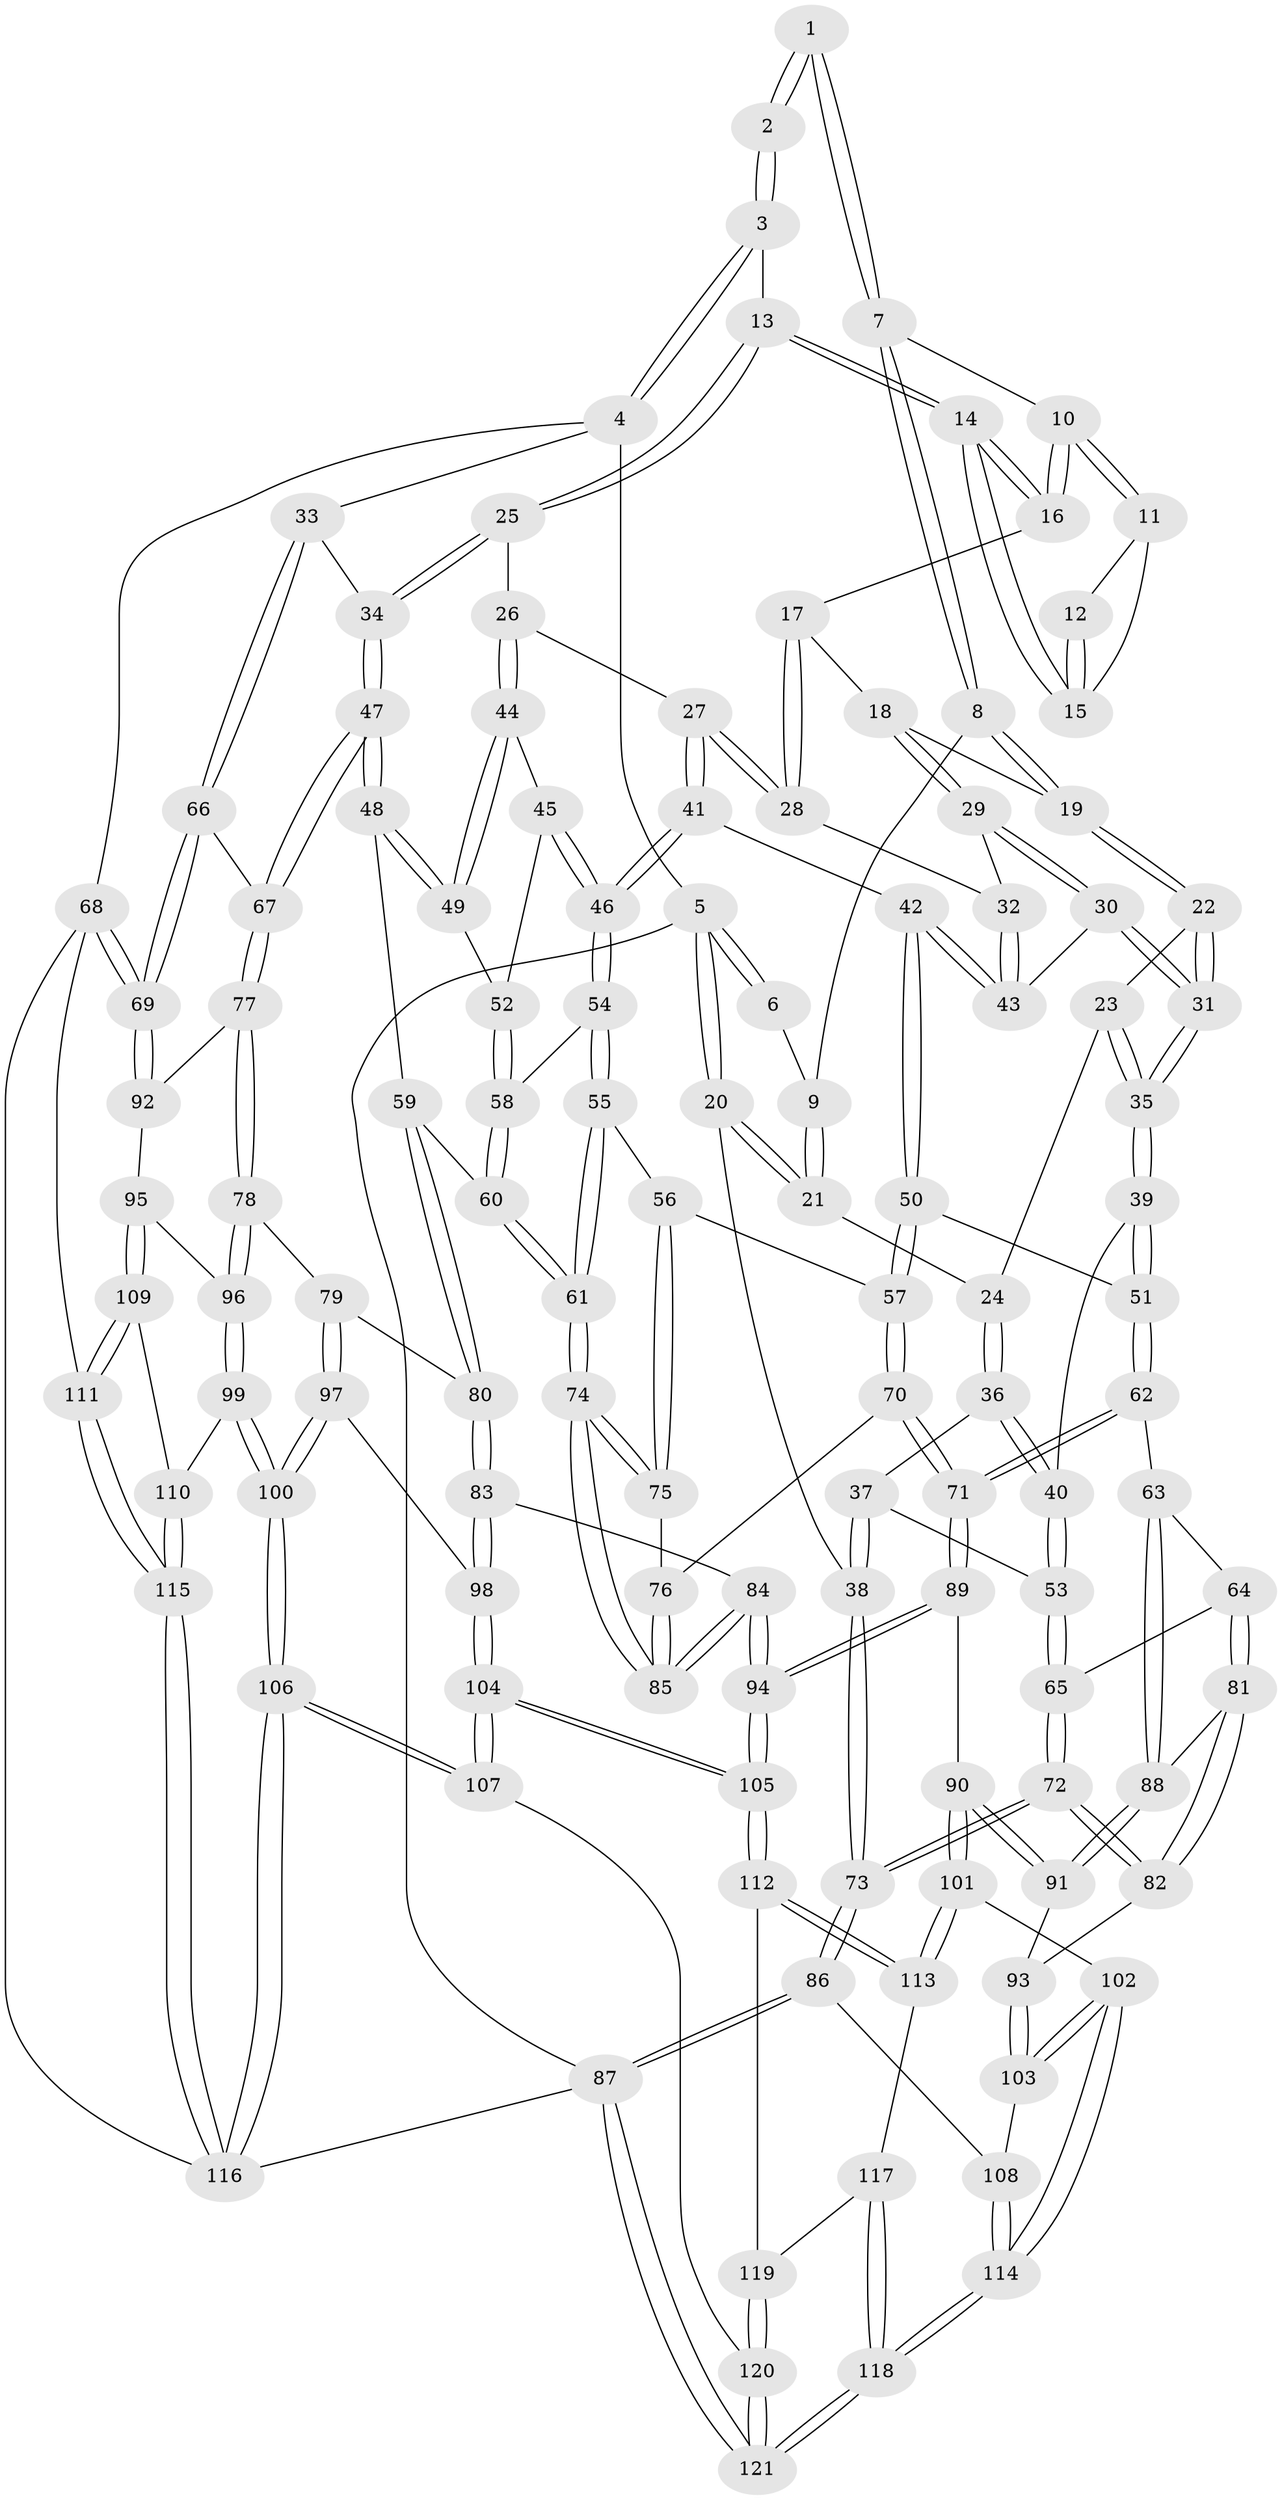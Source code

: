 // coarse degree distribution, {3: 0.09859154929577464, 5: 0.38028169014084506, 6: 0.056338028169014086, 4: 0.4647887323943662}
// Generated by graph-tools (version 1.1) at 2025/52/02/27/25 19:52:38]
// undirected, 121 vertices, 299 edges
graph export_dot {
graph [start="1"]
  node [color=gray90,style=filled];
  1 [pos="+0.4607328218521982+0"];
  2 [pos="+0.7394511470743429+0"];
  3 [pos="+0.8724465699639654+0"];
  4 [pos="+1+0"];
  5 [pos="+0+0"];
  6 [pos="+0.22972575027580713+0"];
  7 [pos="+0.43383300130449204+0.016396200806540993"];
  8 [pos="+0.26707906683741717+0.1097538293670822"];
  9 [pos="+0.2294478755752927+0.10064136955822595"];
  10 [pos="+0.4735481070977422+0.09084522029892782"];
  11 [pos="+0.5444334103391901+0.06920164346300604"];
  12 [pos="+0.6120281697169496+0"];
  13 [pos="+0.6525075668056147+0.1588808871219901"];
  14 [pos="+0.6488237489598037+0.15740578434423733"];
  15 [pos="+0.5883952484774508+0.08683136375474079"];
  16 [pos="+0.4774241545646563+0.13912512619550013"];
  17 [pos="+0.46718717046911+0.16107962673672346"];
  18 [pos="+0.4180952354011921+0.1818403568767661"];
  19 [pos="+0.31450116134101525+0.15833847533780293"];
  20 [pos="+0+0"];
  21 [pos="+0.1504825551592435+0.14855552235279884"];
  22 [pos="+0.31523325541097685+0.2549356349062839"];
  23 [pos="+0.17699660709957335+0.2132932743942093"];
  24 [pos="+0.15227798090445688+0.1891659007920467"];
  25 [pos="+0.6701095809243155+0.221409699686422"];
  26 [pos="+0.6367282951248432+0.24612315990713798"];
  27 [pos="+0.5309305731473575+0.26680069397580997"];
  28 [pos="+0.5136524210867561+0.25236912720789206"];
  29 [pos="+0.3897553982002949+0.27955841860571357"];
  30 [pos="+0.36766353249115374+0.30497687082986347"];
  31 [pos="+0.3324106072991688+0.3219990850795472"];
  32 [pos="+0.4564825427104716+0.2759605183782814"];
  33 [pos="+1+0"];
  34 [pos="+0.8269352779695135+0.29344363811929663"];
  35 [pos="+0.299982689751296+0.3707962048314503"];
  36 [pos="+0.13698059181549954+0.2243919974406864"];
  37 [pos="+0.06021103195052212+0.33372668975788167"];
  38 [pos="+0+0.360905255820773"];
  39 [pos="+0.2988887517463808+0.375513917338695"];
  40 [pos="+0.2156504904010823+0.40634178486126143"];
  41 [pos="+0.5117553694124485+0.36868302743016923"];
  42 [pos="+0.4967225684580646+0.36915006702864694"];
  43 [pos="+0.4525273567456326+0.3373547929505838"];
  44 [pos="+0.6306970318962946+0.27933389285768667"];
  45 [pos="+0.5925674162735562+0.36700110137827463"];
  46 [pos="+0.5238599903241757+0.38072879025587136"];
  47 [pos="+0.8051963211262492+0.4366945733272695"];
  48 [pos="+0.769171149905411+0.4512503842775034"];
  49 [pos="+0.6617089389677915+0.401365530152628"];
  50 [pos="+0.37005781903086277+0.4416048181777889"];
  51 [pos="+0.34423886504327106+0.4280045810191801"];
  52 [pos="+0.6521851513690117+0.39963663968723123"];
  53 [pos="+0.1697879286133725+0.4345278873242645"];
  54 [pos="+0.5345781478963999+0.4329612249681252"];
  55 [pos="+0.5029789460754878+0.48392016971354374"];
  56 [pos="+0.45738132098812434+0.4986603468298747"];
  57 [pos="+0.3954734949300693+0.4778907245832046"];
  58 [pos="+0.5681653322653045+0.4478306443821201"];
  59 [pos="+0.7511760708912818+0.4681891022823845"];
  60 [pos="+0.6439669056757293+0.5261530323501837"];
  61 [pos="+0.5936695461040101+0.5941197523365276"];
  62 [pos="+0.2641495397012605+0.579437490577797"];
  63 [pos="+0.2530889946311423+0.5777853658157558"];
  64 [pos="+0.1964734892162209+0.5338387494296822"];
  65 [pos="+0.16330830169278762+0.45525982138925575"];
  66 [pos="+1+0.47035533799821966"];
  67 [pos="+0.8574266679113494+0.48455909367196554"];
  68 [pos="+1+0.7914269833565979"];
  69 [pos="+1+0.7417187790754807"];
  70 [pos="+0.3575258653918117+0.6456678378698397"];
  71 [pos="+0.35660174617459395+0.6466635603505444"];
  72 [pos="+0+0.6045248003716247"];
  73 [pos="+0+0.6082306913061559"];
  74 [pos="+0.5876621473683361+0.6157043088090194"];
  75 [pos="+0.4715502605373497+0.5844747649925481"];
  76 [pos="+0.3857574998445962+0.6343281781748525"];
  77 [pos="+0.8808893931516031+0.6315987323170578"];
  78 [pos="+0.8123070299609013+0.699335109415384"];
  79 [pos="+0.7877137774564571+0.6986280454191993"];
  80 [pos="+0.7361663428701826+0.5864140889485782"];
  81 [pos="+0.11464596549282434+0.6196996007350213"];
  82 [pos="+0+0.6065756709803732"];
  83 [pos="+0.6314186066785178+0.7011756480744042"];
  84 [pos="+0.6027472586254304+0.6888212135420259"];
  85 [pos="+0.5973617368281529+0.6701690042611156"];
  86 [pos="+0+0.7146604509193023"];
  87 [pos="+0+1"];
  88 [pos="+0.1780422921272146+0.673096121579582"];
  89 [pos="+0.35527461238230396+0.7365255519850918"];
  90 [pos="+0.3034289089036118+0.7679005316655111"];
  91 [pos="+0.18714893819685396+0.7201053543587883"];
  92 [pos="+0.97410920937097+0.671685965695849"];
  93 [pos="+0.14139302231801573+0.7461300903024826"];
  94 [pos="+0.47396777046096383+0.7934064132825991"];
  95 [pos="+0.8734001373661818+0.808328804884853"];
  96 [pos="+0.8225236912112858+0.7299483965605827"];
  97 [pos="+0.6687732059833434+0.7238961942741498"];
  98 [pos="+0.665438468268973+0.7230930229475981"];
  99 [pos="+0.7578961497420243+0.8442904573642155"];
  100 [pos="+0.7422977731285428+0.8527363367403362"];
  101 [pos="+0.26844320299958824+0.8581296762386978"];
  102 [pos="+0.2151164853097889+0.8609376484873241"];
  103 [pos="+0.11404426497932399+0.8138287485516749"];
  104 [pos="+0.5625158471949092+1"];
  105 [pos="+0.549270988430237+1"];
  106 [pos="+0.6650724197845838+1"];
  107 [pos="+0.5695944580781506+1"];
  108 [pos="+0.09662495626279351+0.8248787451548245"];
  109 [pos="+0.8828100844953092+0.8308965094587486"];
  110 [pos="+0.8822324866108011+0.831789817658236"];
  111 [pos="+1+0.8137103362629762"];
  112 [pos="+0.3281876854441516+0.929901983196222"];
  113 [pos="+0.2716542848667602+0.8699314458449383"];
  114 [pos="+0.08563690397317052+0.9658764534971813"];
  115 [pos="+0.8414022187570048+1"];
  116 [pos="+0.7078112228223546+1"];
  117 [pos="+0.22716372029046722+0.9504022069941239"];
  118 [pos="+0.06388295345983364+1"];
  119 [pos="+0.25088256306378454+0.993204583739986"];
  120 [pos="+0.3321889644185062+1"];
  121 [pos="+0+1"];
  1 -- 2;
  1 -- 2;
  1 -- 7;
  1 -- 7;
  2 -- 3;
  2 -- 3;
  3 -- 4;
  3 -- 4;
  3 -- 13;
  4 -- 5;
  4 -- 33;
  4 -- 68;
  5 -- 6;
  5 -- 6;
  5 -- 20;
  5 -- 20;
  5 -- 87;
  6 -- 9;
  7 -- 8;
  7 -- 8;
  7 -- 10;
  8 -- 9;
  8 -- 19;
  8 -- 19;
  9 -- 21;
  9 -- 21;
  10 -- 11;
  10 -- 11;
  10 -- 16;
  10 -- 16;
  11 -- 12;
  11 -- 15;
  12 -- 15;
  12 -- 15;
  13 -- 14;
  13 -- 14;
  13 -- 25;
  13 -- 25;
  14 -- 15;
  14 -- 15;
  14 -- 16;
  14 -- 16;
  16 -- 17;
  17 -- 18;
  17 -- 28;
  17 -- 28;
  18 -- 19;
  18 -- 29;
  18 -- 29;
  19 -- 22;
  19 -- 22;
  20 -- 21;
  20 -- 21;
  20 -- 38;
  21 -- 24;
  22 -- 23;
  22 -- 31;
  22 -- 31;
  23 -- 24;
  23 -- 35;
  23 -- 35;
  24 -- 36;
  24 -- 36;
  25 -- 26;
  25 -- 34;
  25 -- 34;
  26 -- 27;
  26 -- 44;
  26 -- 44;
  27 -- 28;
  27 -- 28;
  27 -- 41;
  27 -- 41;
  28 -- 32;
  29 -- 30;
  29 -- 30;
  29 -- 32;
  30 -- 31;
  30 -- 31;
  30 -- 43;
  31 -- 35;
  31 -- 35;
  32 -- 43;
  32 -- 43;
  33 -- 34;
  33 -- 66;
  33 -- 66;
  34 -- 47;
  34 -- 47;
  35 -- 39;
  35 -- 39;
  36 -- 37;
  36 -- 40;
  36 -- 40;
  37 -- 38;
  37 -- 38;
  37 -- 53;
  38 -- 73;
  38 -- 73;
  39 -- 40;
  39 -- 51;
  39 -- 51;
  40 -- 53;
  40 -- 53;
  41 -- 42;
  41 -- 46;
  41 -- 46;
  42 -- 43;
  42 -- 43;
  42 -- 50;
  42 -- 50;
  44 -- 45;
  44 -- 49;
  44 -- 49;
  45 -- 46;
  45 -- 46;
  45 -- 52;
  46 -- 54;
  46 -- 54;
  47 -- 48;
  47 -- 48;
  47 -- 67;
  47 -- 67;
  48 -- 49;
  48 -- 49;
  48 -- 59;
  49 -- 52;
  50 -- 51;
  50 -- 57;
  50 -- 57;
  51 -- 62;
  51 -- 62;
  52 -- 58;
  52 -- 58;
  53 -- 65;
  53 -- 65;
  54 -- 55;
  54 -- 55;
  54 -- 58;
  55 -- 56;
  55 -- 61;
  55 -- 61;
  56 -- 57;
  56 -- 75;
  56 -- 75;
  57 -- 70;
  57 -- 70;
  58 -- 60;
  58 -- 60;
  59 -- 60;
  59 -- 80;
  59 -- 80;
  60 -- 61;
  60 -- 61;
  61 -- 74;
  61 -- 74;
  62 -- 63;
  62 -- 71;
  62 -- 71;
  63 -- 64;
  63 -- 88;
  63 -- 88;
  64 -- 65;
  64 -- 81;
  64 -- 81;
  65 -- 72;
  65 -- 72;
  66 -- 67;
  66 -- 69;
  66 -- 69;
  67 -- 77;
  67 -- 77;
  68 -- 69;
  68 -- 69;
  68 -- 111;
  68 -- 116;
  69 -- 92;
  69 -- 92;
  70 -- 71;
  70 -- 71;
  70 -- 76;
  71 -- 89;
  71 -- 89;
  72 -- 73;
  72 -- 73;
  72 -- 82;
  72 -- 82;
  73 -- 86;
  73 -- 86;
  74 -- 75;
  74 -- 75;
  74 -- 85;
  74 -- 85;
  75 -- 76;
  76 -- 85;
  76 -- 85;
  77 -- 78;
  77 -- 78;
  77 -- 92;
  78 -- 79;
  78 -- 96;
  78 -- 96;
  79 -- 80;
  79 -- 97;
  79 -- 97;
  80 -- 83;
  80 -- 83;
  81 -- 82;
  81 -- 82;
  81 -- 88;
  82 -- 93;
  83 -- 84;
  83 -- 98;
  83 -- 98;
  84 -- 85;
  84 -- 85;
  84 -- 94;
  84 -- 94;
  86 -- 87;
  86 -- 87;
  86 -- 108;
  87 -- 121;
  87 -- 121;
  87 -- 116;
  88 -- 91;
  88 -- 91;
  89 -- 90;
  89 -- 94;
  89 -- 94;
  90 -- 91;
  90 -- 91;
  90 -- 101;
  90 -- 101;
  91 -- 93;
  92 -- 95;
  93 -- 103;
  93 -- 103;
  94 -- 105;
  94 -- 105;
  95 -- 96;
  95 -- 109;
  95 -- 109;
  96 -- 99;
  96 -- 99;
  97 -- 98;
  97 -- 100;
  97 -- 100;
  98 -- 104;
  98 -- 104;
  99 -- 100;
  99 -- 100;
  99 -- 110;
  100 -- 106;
  100 -- 106;
  101 -- 102;
  101 -- 113;
  101 -- 113;
  102 -- 103;
  102 -- 103;
  102 -- 114;
  102 -- 114;
  103 -- 108;
  104 -- 105;
  104 -- 105;
  104 -- 107;
  104 -- 107;
  105 -- 112;
  105 -- 112;
  106 -- 107;
  106 -- 107;
  106 -- 116;
  106 -- 116;
  107 -- 120;
  108 -- 114;
  108 -- 114;
  109 -- 110;
  109 -- 111;
  109 -- 111;
  110 -- 115;
  110 -- 115;
  111 -- 115;
  111 -- 115;
  112 -- 113;
  112 -- 113;
  112 -- 119;
  113 -- 117;
  114 -- 118;
  114 -- 118;
  115 -- 116;
  115 -- 116;
  117 -- 118;
  117 -- 118;
  117 -- 119;
  118 -- 121;
  118 -- 121;
  119 -- 120;
  119 -- 120;
  120 -- 121;
  120 -- 121;
}
